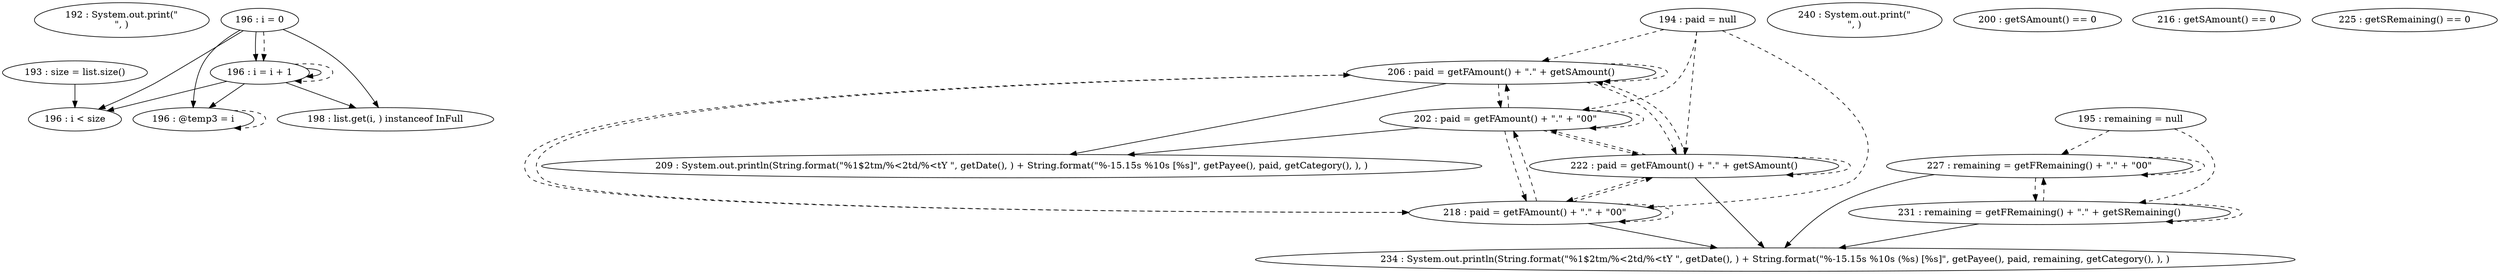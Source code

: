 digraph G {
"192 : System.out.print(\"\n\", )"
"193 : size = list.size()"
"193 : size = list.size()" -> "196 : i < size"
"194 : paid = null"
"194 : paid = null" -> "206 : paid = getFAmount() + \".\" + getSAmount()" [style=dashed]
"194 : paid = null" -> "202 : paid = getFAmount() + \".\" + \"00\"" [style=dashed]
"194 : paid = null" -> "222 : paid = getFAmount() + \".\" + getSAmount()" [style=dashed]
"194 : paid = null" -> "218 : paid = getFAmount() + \".\" + \"00\"" [style=dashed]
"195 : remaining = null"
"195 : remaining = null" -> "227 : remaining = getFRemaining() + \".\" + \"00\"" [style=dashed]
"195 : remaining = null" -> "231 : remaining = getFRemaining() + \".\" + getSRemaining()" [style=dashed]
"196 : i = 0"
"196 : i = 0" -> "198 : list.get(i, ) instanceof InFull"
"196 : i = 0" -> "196 : i < size"
"196 : i = 0" -> "196 : @temp3 = i"
"196 : i = 0" -> "196 : i = i + 1"
"196 : i = 0" -> "196 : i = i + 1" [style=dashed]
"196 : i < size"
"198 : list.get(i, ) instanceof InFull"
"240 : System.out.print(\"\n\", )"
"200 : getSAmount() == 0"
"202 : paid = getFAmount() + \".\" + \"00\""
"202 : paid = getFAmount() + \".\" + \"00\"" -> "209 : System.out.println(String.format(\"%1$2tm/%<2td/%<tY \", getDate(), ) + String.format(\"%-15.15s %10s [%s]\", getPayee(), paid, getCategory(), ), )"
"202 : paid = getFAmount() + \".\" + \"00\"" -> "206 : paid = getFAmount() + \".\" + getSAmount()" [style=dashed]
"202 : paid = getFAmount() + \".\" + \"00\"" -> "202 : paid = getFAmount() + \".\" + \"00\"" [style=dashed]
"202 : paid = getFAmount() + \".\" + \"00\"" -> "222 : paid = getFAmount() + \".\" + getSAmount()" [style=dashed]
"202 : paid = getFAmount() + \".\" + \"00\"" -> "218 : paid = getFAmount() + \".\" + \"00\"" [style=dashed]
"206 : paid = getFAmount() + \".\" + getSAmount()"
"206 : paid = getFAmount() + \".\" + getSAmount()" -> "209 : System.out.println(String.format(\"%1$2tm/%<2td/%<tY \", getDate(), ) + String.format(\"%-15.15s %10s [%s]\", getPayee(), paid, getCategory(), ), )"
"206 : paid = getFAmount() + \".\" + getSAmount()" -> "206 : paid = getFAmount() + \".\" + getSAmount()" [style=dashed]
"206 : paid = getFAmount() + \".\" + getSAmount()" -> "202 : paid = getFAmount() + \".\" + \"00\"" [style=dashed]
"206 : paid = getFAmount() + \".\" + getSAmount()" -> "222 : paid = getFAmount() + \".\" + getSAmount()" [style=dashed]
"206 : paid = getFAmount() + \".\" + getSAmount()" -> "218 : paid = getFAmount() + \".\" + \"00\"" [style=dashed]
"209 : System.out.println(String.format(\"%1$2tm/%<2td/%<tY \", getDate(), ) + String.format(\"%-15.15s %10s [%s]\", getPayee(), paid, getCategory(), ), )"
"216 : getSAmount() == 0"
"218 : paid = getFAmount() + \".\" + \"00\""
"218 : paid = getFAmount() + \".\" + \"00\"" -> "234 : System.out.println(String.format(\"%1$2tm/%<2td/%<tY \", getDate(), ) + String.format(\"%-15.15s %10s (%s) [%s]\", getPayee(), paid, remaining, getCategory(), ), )"
"218 : paid = getFAmount() + \".\" + \"00\"" -> "206 : paid = getFAmount() + \".\" + getSAmount()" [style=dashed]
"218 : paid = getFAmount() + \".\" + \"00\"" -> "202 : paid = getFAmount() + \".\" + \"00\"" [style=dashed]
"218 : paid = getFAmount() + \".\" + \"00\"" -> "222 : paid = getFAmount() + \".\" + getSAmount()" [style=dashed]
"218 : paid = getFAmount() + \".\" + \"00\"" -> "218 : paid = getFAmount() + \".\" + \"00\"" [style=dashed]
"222 : paid = getFAmount() + \".\" + getSAmount()"
"222 : paid = getFAmount() + \".\" + getSAmount()" -> "234 : System.out.println(String.format(\"%1$2tm/%<2td/%<tY \", getDate(), ) + String.format(\"%-15.15s %10s (%s) [%s]\", getPayee(), paid, remaining, getCategory(), ), )"
"222 : paid = getFAmount() + \".\" + getSAmount()" -> "206 : paid = getFAmount() + \".\" + getSAmount()" [style=dashed]
"222 : paid = getFAmount() + \".\" + getSAmount()" -> "202 : paid = getFAmount() + \".\" + \"00\"" [style=dashed]
"222 : paid = getFAmount() + \".\" + getSAmount()" -> "222 : paid = getFAmount() + \".\" + getSAmount()" [style=dashed]
"222 : paid = getFAmount() + \".\" + getSAmount()" -> "218 : paid = getFAmount() + \".\" + \"00\"" [style=dashed]
"225 : getSRemaining() == 0"
"227 : remaining = getFRemaining() + \".\" + \"00\""
"227 : remaining = getFRemaining() + \".\" + \"00\"" -> "234 : System.out.println(String.format(\"%1$2tm/%<2td/%<tY \", getDate(), ) + String.format(\"%-15.15s %10s (%s) [%s]\", getPayee(), paid, remaining, getCategory(), ), )"
"227 : remaining = getFRemaining() + \".\" + \"00\"" -> "227 : remaining = getFRemaining() + \".\" + \"00\"" [style=dashed]
"227 : remaining = getFRemaining() + \".\" + \"00\"" -> "231 : remaining = getFRemaining() + \".\" + getSRemaining()" [style=dashed]
"231 : remaining = getFRemaining() + \".\" + getSRemaining()"
"231 : remaining = getFRemaining() + \".\" + getSRemaining()" -> "234 : System.out.println(String.format(\"%1$2tm/%<2td/%<tY \", getDate(), ) + String.format(\"%-15.15s %10s (%s) [%s]\", getPayee(), paid, remaining, getCategory(), ), )"
"231 : remaining = getFRemaining() + \".\" + getSRemaining()" -> "227 : remaining = getFRemaining() + \".\" + \"00\"" [style=dashed]
"231 : remaining = getFRemaining() + \".\" + getSRemaining()" -> "231 : remaining = getFRemaining() + \".\" + getSRemaining()" [style=dashed]
"234 : System.out.println(String.format(\"%1$2tm/%<2td/%<tY \", getDate(), ) + String.format(\"%-15.15s %10s (%s) [%s]\", getPayee(), paid, remaining, getCategory(), ), )"
"196 : @temp3 = i"
"196 : @temp3 = i" -> "196 : @temp3 = i" [style=dashed]
"196 : i = i + 1"
"196 : i = i + 1" -> "198 : list.get(i, ) instanceof InFull"
"196 : i = i + 1" -> "196 : i < size"
"196 : i = i + 1" -> "196 : @temp3 = i"
"196 : i = i + 1" -> "196 : i = i + 1"
"196 : i = i + 1" -> "196 : i = i + 1" [style=dashed]
}